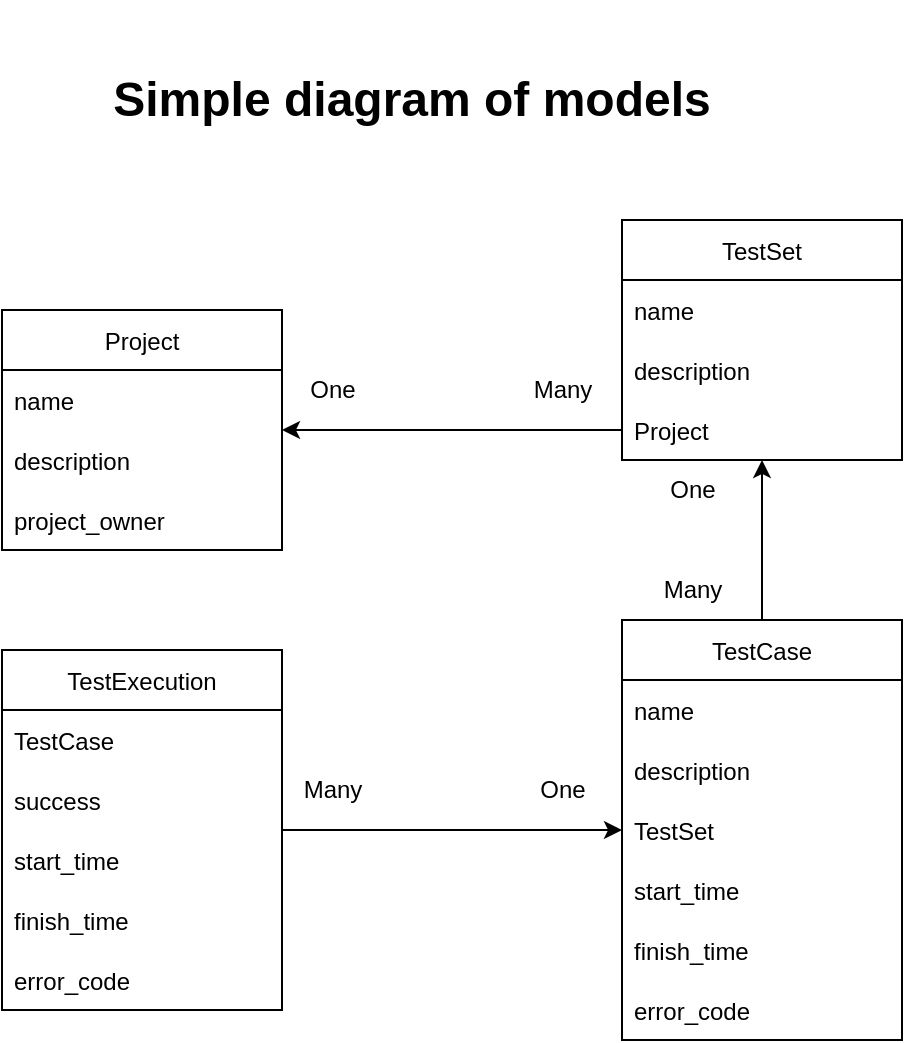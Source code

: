 <mxfile version="20.2.3" type="device"><diagram id="R2lEEEUBdFMjLlhIrx00" name="Page-1"><mxGraphModel dx="855" dy="1132" grid="1" gridSize="10" guides="1" tooltips="1" connect="1" arrows="1" fold="1" page="1" pageScale="1" pageWidth="850" pageHeight="1100" math="0" shadow="0" extFonts="Permanent Marker^https://fonts.googleapis.com/css?family=Permanent+Marker"><root><mxCell id="0"/><mxCell id="1" parent="0"/><mxCell id="YJHRBUtJpjxgZWYZYIQi-1" value="Project" style="swimlane;fontStyle=0;childLayout=stackLayout;horizontal=1;startSize=30;horizontalStack=0;resizeParent=1;resizeParentMax=0;resizeLast=0;collapsible=1;marginBottom=0;" vertex="1" parent="1"><mxGeometry x="190" y="345" width="140" height="120" as="geometry"/></mxCell><mxCell id="YJHRBUtJpjxgZWYZYIQi-2" value="name" style="text;strokeColor=none;fillColor=none;align=left;verticalAlign=middle;spacingLeft=4;spacingRight=4;overflow=hidden;points=[[0,0.5],[1,0.5]];portConstraint=eastwest;rotatable=0;" vertex="1" parent="YJHRBUtJpjxgZWYZYIQi-1"><mxGeometry y="30" width="140" height="30" as="geometry"/></mxCell><mxCell id="YJHRBUtJpjxgZWYZYIQi-3" value="description    " style="text;strokeColor=none;fillColor=none;align=left;verticalAlign=middle;spacingLeft=4;spacingRight=4;overflow=hidden;points=[[0,0.5],[1,0.5]];portConstraint=eastwest;rotatable=0;" vertex="1" parent="YJHRBUtJpjxgZWYZYIQi-1"><mxGeometry y="60" width="140" height="30" as="geometry"/></mxCell><mxCell id="YJHRBUtJpjxgZWYZYIQi-4" value="project_owner" style="text;strokeColor=none;fillColor=none;align=left;verticalAlign=middle;spacingLeft=4;spacingRight=4;overflow=hidden;points=[[0,0.5],[1,0.5]];portConstraint=eastwest;rotatable=0;" vertex="1" parent="YJHRBUtJpjxgZWYZYIQi-1"><mxGeometry y="90" width="140" height="30" as="geometry"/></mxCell><mxCell id="YJHRBUtJpjxgZWYZYIQi-5" value="&lt;h1&gt;Simple diagram of models&lt;/h1&gt;" style="text;html=1;align=center;verticalAlign=middle;whiteSpace=wrap;rounded=0;perimeterSpacing=0;glass=0;fillColor=none;" vertex="1" parent="1"><mxGeometry x="220" y="190" width="350" height="100" as="geometry"/></mxCell><mxCell id="YJHRBUtJpjxgZWYZYIQi-19" style="edgeStyle=orthogonalEdgeStyle;rounded=0;orthogonalLoop=1;jettySize=auto;html=1;" edge="1" parent="1" source="YJHRBUtJpjxgZWYZYIQi-7" target="YJHRBUtJpjxgZWYZYIQi-13"><mxGeometry relative="1" as="geometry"/></mxCell><mxCell id="YJHRBUtJpjxgZWYZYIQi-7" value="TestExecution" style="swimlane;fontStyle=0;childLayout=stackLayout;horizontal=1;startSize=30;horizontalStack=0;resizeParent=1;resizeParentMax=0;resizeLast=0;collapsible=1;marginBottom=0;" vertex="1" parent="1"><mxGeometry x="190" y="515" width="140" height="180" as="geometry"/></mxCell><mxCell id="YJHRBUtJpjxgZWYZYIQi-8" value="TestCase" style="text;strokeColor=none;fillColor=none;align=left;verticalAlign=middle;spacingLeft=4;spacingRight=4;overflow=hidden;points=[[0,0.5],[1,0.5]];portConstraint=eastwest;rotatable=0;" vertex="1" parent="YJHRBUtJpjxgZWYZYIQi-7"><mxGeometry y="30" width="140" height="30" as="geometry"/></mxCell><mxCell id="YJHRBUtJpjxgZWYZYIQi-12" value="success" style="text;strokeColor=none;fillColor=none;align=left;verticalAlign=middle;spacingLeft=4;spacingRight=4;overflow=hidden;points=[[0,0.5],[1,0.5]];portConstraint=eastwest;rotatable=0;" vertex="1" parent="YJHRBUtJpjxgZWYZYIQi-7"><mxGeometry y="60" width="140" height="30" as="geometry"/></mxCell><mxCell id="YJHRBUtJpjxgZWYZYIQi-9" value="start_time" style="text;strokeColor=none;fillColor=none;align=left;verticalAlign=middle;spacingLeft=4;spacingRight=4;overflow=hidden;points=[[0,0.5],[1,0.5]];portConstraint=eastwest;rotatable=0;" vertex="1" parent="YJHRBUtJpjxgZWYZYIQi-7"><mxGeometry y="90" width="140" height="30" as="geometry"/></mxCell><mxCell id="YJHRBUtJpjxgZWYZYIQi-10" value="finish_time" style="text;strokeColor=none;fillColor=none;align=left;verticalAlign=middle;spacingLeft=4;spacingRight=4;overflow=hidden;points=[[0,0.5],[1,0.5]];portConstraint=eastwest;rotatable=0;" vertex="1" parent="YJHRBUtJpjxgZWYZYIQi-7"><mxGeometry y="120" width="140" height="30" as="geometry"/></mxCell><mxCell id="YJHRBUtJpjxgZWYZYIQi-11" value="error_code" style="text;strokeColor=none;fillColor=none;align=left;verticalAlign=middle;spacingLeft=4;spacingRight=4;overflow=hidden;points=[[0,0.5],[1,0.5]];portConstraint=eastwest;rotatable=0;" vertex="1" parent="YJHRBUtJpjxgZWYZYIQi-7"><mxGeometry y="150" width="140" height="30" as="geometry"/></mxCell><mxCell id="YJHRBUtJpjxgZWYZYIQi-30" style="edgeStyle=orthogonalEdgeStyle;rounded=0;orthogonalLoop=1;jettySize=auto;html=1;entryX=0.5;entryY=1;entryDx=0;entryDy=0;" edge="1" parent="1" source="YJHRBUtJpjxgZWYZYIQi-13" target="YJHRBUtJpjxgZWYZYIQi-20"><mxGeometry relative="1" as="geometry"/></mxCell><mxCell id="YJHRBUtJpjxgZWYZYIQi-13" value="TestCase" style="swimlane;fontStyle=0;childLayout=stackLayout;horizontal=1;startSize=30;horizontalStack=0;resizeParent=1;resizeParentMax=0;resizeLast=0;collapsible=1;marginBottom=0;" vertex="1" parent="1"><mxGeometry x="500" y="500" width="140" height="210" as="geometry"/></mxCell><mxCell id="YJHRBUtJpjxgZWYZYIQi-14" value="name" style="text;strokeColor=none;fillColor=none;align=left;verticalAlign=middle;spacingLeft=4;spacingRight=4;overflow=hidden;points=[[0,0.5],[1,0.5]];portConstraint=eastwest;rotatable=0;" vertex="1" parent="YJHRBUtJpjxgZWYZYIQi-13"><mxGeometry y="30" width="140" height="30" as="geometry"/></mxCell><mxCell id="YJHRBUtJpjxgZWYZYIQi-15" value="description" style="text;strokeColor=none;fillColor=none;align=left;verticalAlign=middle;spacingLeft=4;spacingRight=4;overflow=hidden;points=[[0,0.5],[1,0.5]];portConstraint=eastwest;rotatable=0;" vertex="1" parent="YJHRBUtJpjxgZWYZYIQi-13"><mxGeometry y="60" width="140" height="30" as="geometry"/></mxCell><mxCell id="YJHRBUtJpjxgZWYZYIQi-27" value="TestSet" style="text;strokeColor=none;fillColor=none;align=left;verticalAlign=middle;spacingLeft=4;spacingRight=4;overflow=hidden;points=[[0,0.5],[1,0.5]];portConstraint=eastwest;rotatable=0;" vertex="1" parent="YJHRBUtJpjxgZWYZYIQi-13"><mxGeometry y="90" width="140" height="30" as="geometry"/></mxCell><mxCell id="YJHRBUtJpjxgZWYZYIQi-16" value="start_time" style="text;strokeColor=none;fillColor=none;align=left;verticalAlign=middle;spacingLeft=4;spacingRight=4;overflow=hidden;points=[[0,0.5],[1,0.5]];portConstraint=eastwest;rotatable=0;" vertex="1" parent="YJHRBUtJpjxgZWYZYIQi-13"><mxGeometry y="120" width="140" height="30" as="geometry"/></mxCell><mxCell id="YJHRBUtJpjxgZWYZYIQi-17" value="finish_time" style="text;strokeColor=none;fillColor=none;align=left;verticalAlign=middle;spacingLeft=4;spacingRight=4;overflow=hidden;points=[[0,0.5],[1,0.5]];portConstraint=eastwest;rotatable=0;" vertex="1" parent="YJHRBUtJpjxgZWYZYIQi-13"><mxGeometry y="150" width="140" height="30" as="geometry"/></mxCell><mxCell id="YJHRBUtJpjxgZWYZYIQi-18" value="error_code" style="text;strokeColor=none;fillColor=none;align=left;verticalAlign=middle;spacingLeft=4;spacingRight=4;overflow=hidden;points=[[0,0.5],[1,0.5]];portConstraint=eastwest;rotatable=0;" vertex="1" parent="YJHRBUtJpjxgZWYZYIQi-13"><mxGeometry y="180" width="140" height="30" as="geometry"/></mxCell><mxCell id="YJHRBUtJpjxgZWYZYIQi-20" value="TestSet" style="swimlane;fontStyle=0;childLayout=stackLayout;horizontal=1;startSize=30;horizontalStack=0;resizeParent=1;resizeParentMax=0;resizeLast=0;collapsible=1;marginBottom=0;" vertex="1" parent="1"><mxGeometry x="500" y="300" width="140" height="120" as="geometry"/></mxCell><mxCell id="YJHRBUtJpjxgZWYZYIQi-21" value="name" style="text;strokeColor=none;fillColor=none;align=left;verticalAlign=middle;spacingLeft=4;spacingRight=4;overflow=hidden;points=[[0,0.5],[1,0.5]];portConstraint=eastwest;rotatable=0;" vertex="1" parent="YJHRBUtJpjxgZWYZYIQi-20"><mxGeometry y="30" width="140" height="30" as="geometry"/></mxCell><mxCell id="YJHRBUtJpjxgZWYZYIQi-22" value="description    " style="text;strokeColor=none;fillColor=none;align=left;verticalAlign=middle;spacingLeft=4;spacingRight=4;overflow=hidden;points=[[0,0.5],[1,0.5]];portConstraint=eastwest;rotatable=0;" vertex="1" parent="YJHRBUtJpjxgZWYZYIQi-20"><mxGeometry y="60" width="140" height="30" as="geometry"/></mxCell><mxCell id="YJHRBUtJpjxgZWYZYIQi-23" value="Project" style="text;strokeColor=none;fillColor=none;align=left;verticalAlign=middle;spacingLeft=4;spacingRight=4;overflow=hidden;points=[[0,0.5],[1,0.5]];portConstraint=eastwest;rotatable=0;" vertex="1" parent="YJHRBUtJpjxgZWYZYIQi-20"><mxGeometry y="90" width="140" height="30" as="geometry"/></mxCell><mxCell id="YJHRBUtJpjxgZWYZYIQi-25" value="One" style="text;html=1;align=center;verticalAlign=middle;resizable=0;points=[];autosize=1;strokeColor=none;fillColor=none;" vertex="1" parent="1"><mxGeometry x="445" y="570" width="50" height="30" as="geometry"/></mxCell><mxCell id="YJHRBUtJpjxgZWYZYIQi-26" value="Many" style="text;html=1;align=center;verticalAlign=middle;resizable=0;points=[];autosize=1;strokeColor=none;fillColor=none;" vertex="1" parent="1"><mxGeometry x="330" y="570" width="50" height="30" as="geometry"/></mxCell><mxCell id="YJHRBUtJpjxgZWYZYIQi-28" style="edgeStyle=orthogonalEdgeStyle;rounded=0;orthogonalLoop=1;jettySize=auto;html=1;entryX=1;entryY=0.5;entryDx=0;entryDy=0;" edge="1" parent="1" source="YJHRBUtJpjxgZWYZYIQi-23" target="YJHRBUtJpjxgZWYZYIQi-1"><mxGeometry relative="1" as="geometry"/></mxCell><mxCell id="YJHRBUtJpjxgZWYZYIQi-31" value="Many" style="text;html=1;align=center;verticalAlign=middle;resizable=0;points=[];autosize=1;strokeColor=none;fillColor=none;" vertex="1" parent="1"><mxGeometry x="510" y="470" width="50" height="30" as="geometry"/></mxCell><mxCell id="YJHRBUtJpjxgZWYZYIQi-32" value="One" style="text;html=1;align=center;verticalAlign=middle;resizable=0;points=[];autosize=1;strokeColor=none;fillColor=none;" vertex="1" parent="1"><mxGeometry x="510" y="420" width="50" height="30" as="geometry"/></mxCell><mxCell id="YJHRBUtJpjxgZWYZYIQi-34" value="Many" style="text;html=1;align=center;verticalAlign=middle;resizable=0;points=[];autosize=1;strokeColor=none;fillColor=none;" vertex="1" parent="1"><mxGeometry x="445" y="370" width="50" height="30" as="geometry"/></mxCell><mxCell id="YJHRBUtJpjxgZWYZYIQi-35" value="One" style="text;html=1;align=center;verticalAlign=middle;resizable=0;points=[];autosize=1;strokeColor=none;fillColor=none;" vertex="1" parent="1"><mxGeometry x="330" y="370" width="50" height="30" as="geometry"/></mxCell></root></mxGraphModel></diagram></mxfile>